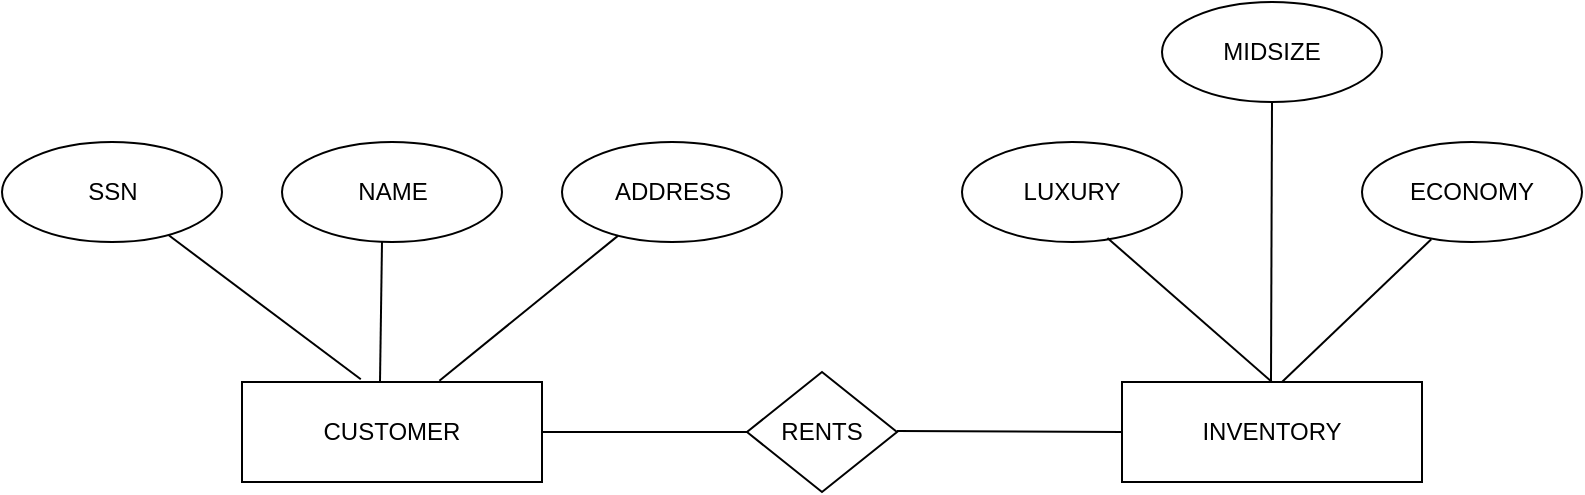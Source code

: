 <mxfile version="20.5.1" type="device"><diagram id="R2lEEEUBdFMjLlhIrx00" name="Page-1"><mxGraphModel dx="869" dy="484" grid="1" gridSize="10" guides="1" tooltips="1" connect="1" arrows="1" fold="1" page="1" pageScale="1" pageWidth="850" pageHeight="1100" math="0" shadow="0" extFonts="Permanent Marker^https://fonts.googleapis.com/css?family=Permanent+Marker"><root><mxCell id="0"/><mxCell id="1" parent="0"/><mxCell id="pFm6dqyzRYi8LVKpXA4T-2" value="" style="rounded=0;whiteSpace=wrap;html=1;" vertex="1" parent="1"><mxGeometry x="120" y="200" width="150" height="50" as="geometry"/></mxCell><mxCell id="pFm6dqyzRYi8LVKpXA4T-4" value="INVENTORY" style="rounded=0;whiteSpace=wrap;html=1;" vertex="1" parent="1"><mxGeometry x="560" y="200" width="150" height="50" as="geometry"/></mxCell><mxCell id="pFm6dqyzRYi8LVKpXA4T-5" value="CUSTOMER" style="text;html=1;strokeColor=none;fillColor=none;align=center;verticalAlign=middle;whiteSpace=wrap;rounded=0;" vertex="1" parent="1"><mxGeometry x="120" y="200" width="150" height="50" as="geometry"/></mxCell><mxCell id="pFm6dqyzRYi8LVKpXA4T-8" value="" style="ellipse;whiteSpace=wrap;html=1;" vertex="1" parent="1"><mxGeometry y="80" width="110" height="50" as="geometry"/></mxCell><mxCell id="pFm6dqyzRYi8LVKpXA4T-9" value="" style="ellipse;whiteSpace=wrap;html=1;" vertex="1" parent="1"><mxGeometry x="140" y="80" width="110" height="50" as="geometry"/></mxCell><mxCell id="pFm6dqyzRYi8LVKpXA4T-10" value="" style="ellipse;whiteSpace=wrap;html=1;" vertex="1" parent="1"><mxGeometry x="280" y="80" width="110" height="50" as="geometry"/></mxCell><mxCell id="pFm6dqyzRYi8LVKpXA4T-11" value="NAME" style="text;html=1;strokeColor=none;fillColor=none;align=center;verticalAlign=middle;whiteSpace=wrap;rounded=0;" vertex="1" parent="1"><mxGeometry x="157.5" y="90" width="75" height="30" as="geometry"/></mxCell><mxCell id="pFm6dqyzRYi8LVKpXA4T-12" value="ADDRESS" style="text;html=1;strokeColor=none;fillColor=none;align=center;verticalAlign=middle;whiteSpace=wrap;rounded=0;" vertex="1" parent="1"><mxGeometry x="297.5" y="90" width="75" height="30" as="geometry"/></mxCell><mxCell id="pFm6dqyzRYi8LVKpXA4T-13" value="SSN" style="text;html=1;strokeColor=none;fillColor=none;align=center;verticalAlign=middle;whiteSpace=wrap;rounded=0;" vertex="1" parent="1"><mxGeometry x="17.5" y="90" width="75" height="30" as="geometry"/></mxCell><mxCell id="pFm6dqyzRYi8LVKpXA4T-14" value="" style="endArrow=none;html=1;rounded=0;entryX=0.758;entryY=0.933;entryDx=0;entryDy=0;exitX=0.396;exitY=-0.027;exitDx=0;exitDy=0;exitPerimeter=0;entryPerimeter=0;" edge="1" parent="1" source="pFm6dqyzRYi8LVKpXA4T-5" target="pFm6dqyzRYi8LVKpXA4T-8"><mxGeometry width="50" height="50" relative="1" as="geometry"><mxPoint x="380" y="250" as="sourcePoint"/><mxPoint x="430" y="200" as="targetPoint"/></mxGeometry></mxCell><mxCell id="pFm6dqyzRYi8LVKpXA4T-15" value="" style="endArrow=none;html=1;rounded=0;" edge="1" parent="1"><mxGeometry width="50" height="50" relative="1" as="geometry"><mxPoint x="189" y="200" as="sourcePoint"/><mxPoint x="190" y="130" as="targetPoint"/></mxGeometry></mxCell><mxCell id="pFm6dqyzRYi8LVKpXA4T-16" value="" style="endArrow=none;html=1;rounded=0;exitX=0.658;exitY=-0.013;exitDx=0;exitDy=0;exitPerimeter=0;" edge="1" parent="1" source="pFm6dqyzRYi8LVKpXA4T-5" target="pFm6dqyzRYi8LVKpXA4T-10"><mxGeometry width="50" height="50" relative="1" as="geometry"><mxPoint x="199.4" y="218.65" as="sourcePoint"/><mxPoint x="93.75" y="140" as="targetPoint"/></mxGeometry></mxCell><mxCell id="pFm6dqyzRYi8LVKpXA4T-37" value="LUXURY" style="ellipse;whiteSpace=wrap;html=1;" vertex="1" parent="1"><mxGeometry x="480" y="80" width="110" height="50" as="geometry"/></mxCell><mxCell id="pFm6dqyzRYi8LVKpXA4T-38" value="ECONOMY" style="ellipse;whiteSpace=wrap;html=1;" vertex="1" parent="1"><mxGeometry x="680" y="80" width="110" height="50" as="geometry"/></mxCell><mxCell id="pFm6dqyzRYi8LVKpXA4T-39" value="" style="endArrow=none;html=1;rounded=0;exitX=0.658;exitY=-0.013;exitDx=0;exitDy=0;exitPerimeter=0;entryX=0.315;entryY=0.973;entryDx=0;entryDy=0;entryPerimeter=0;" edge="1" parent="1" target="pFm6dqyzRYi8LVKpXA4T-38"><mxGeometry width="50" height="50" relative="1" as="geometry"><mxPoint x="640" y="200.0" as="sourcePoint"/><mxPoint x="729.393" y="127.454" as="targetPoint"/></mxGeometry></mxCell><mxCell id="pFm6dqyzRYi8LVKpXA4T-40" value="" style="endArrow=none;html=1;rounded=0;exitX=0.5;exitY=0;exitDx=0;exitDy=0;entryX=0.661;entryY=0.96;entryDx=0;entryDy=0;entryPerimeter=0;" edge="1" parent="1" source="pFm6dqyzRYi8LVKpXA4T-4" target="pFm6dqyzRYi8LVKpXA4T-37"><mxGeometry width="50" height="50" relative="1" as="geometry"><mxPoint x="600" y="200.0" as="sourcePoint"/><mxPoint x="689.393" y="127.454" as="targetPoint"/></mxGeometry></mxCell><mxCell id="pFm6dqyzRYi8LVKpXA4T-42" value="MIDSIZE" style="ellipse;whiteSpace=wrap;html=1;" vertex="1" parent="1"><mxGeometry x="580" y="10" width="110" height="50" as="geometry"/></mxCell><mxCell id="pFm6dqyzRYi8LVKpXA4T-43" value="" style="endArrow=none;html=1;rounded=0;entryX=0.5;entryY=1;entryDx=0;entryDy=0;" edge="1" parent="1" target="pFm6dqyzRYi8LVKpXA4T-42"><mxGeometry width="50" height="50" relative="1" as="geometry"><mxPoint x="634.5" y="200" as="sourcePoint"/><mxPoint x="635.5" y="130" as="targetPoint"/></mxGeometry></mxCell><mxCell id="pFm6dqyzRYi8LVKpXA4T-44" value="" style="rhombus;whiteSpace=wrap;html=1;" vertex="1" parent="1"><mxGeometry x="372.5" y="195" width="75" height="60" as="geometry"/></mxCell><mxCell id="pFm6dqyzRYi8LVKpXA4T-45" value="" style="endArrow=none;html=1;rounded=0;exitX=1;exitY=0.5;exitDx=0;exitDy=0;entryX=0;entryY=0.5;entryDx=0;entryDy=0;" edge="1" parent="1" source="pFm6dqyzRYi8LVKpXA4T-5" target="pFm6dqyzRYi8LVKpXA4T-44"><mxGeometry width="50" height="50" relative="1" as="geometry"><mxPoint x="340" y="250" as="sourcePoint"/><mxPoint x="390" y="200" as="targetPoint"/></mxGeometry></mxCell><mxCell id="pFm6dqyzRYi8LVKpXA4T-46" value="" style="endArrow=none;html=1;rounded=0;exitX=1;exitY=0.5;exitDx=0;exitDy=0;entryX=0;entryY=0.5;entryDx=0;entryDy=0;" edge="1" parent="1" target="pFm6dqyzRYi8LVKpXA4T-4"><mxGeometry width="50" height="50" relative="1" as="geometry"><mxPoint x="447.5" y="224.5" as="sourcePoint"/><mxPoint x="550" y="224.5" as="targetPoint"/></mxGeometry></mxCell><mxCell id="pFm6dqyzRYi8LVKpXA4T-47" value="RENTS" style="text;html=1;strokeColor=none;fillColor=none;align=center;verticalAlign=middle;whiteSpace=wrap;rounded=0;" vertex="1" parent="1"><mxGeometry x="380" y="210" width="60" height="30" as="geometry"/></mxCell></root></mxGraphModel></diagram></mxfile>